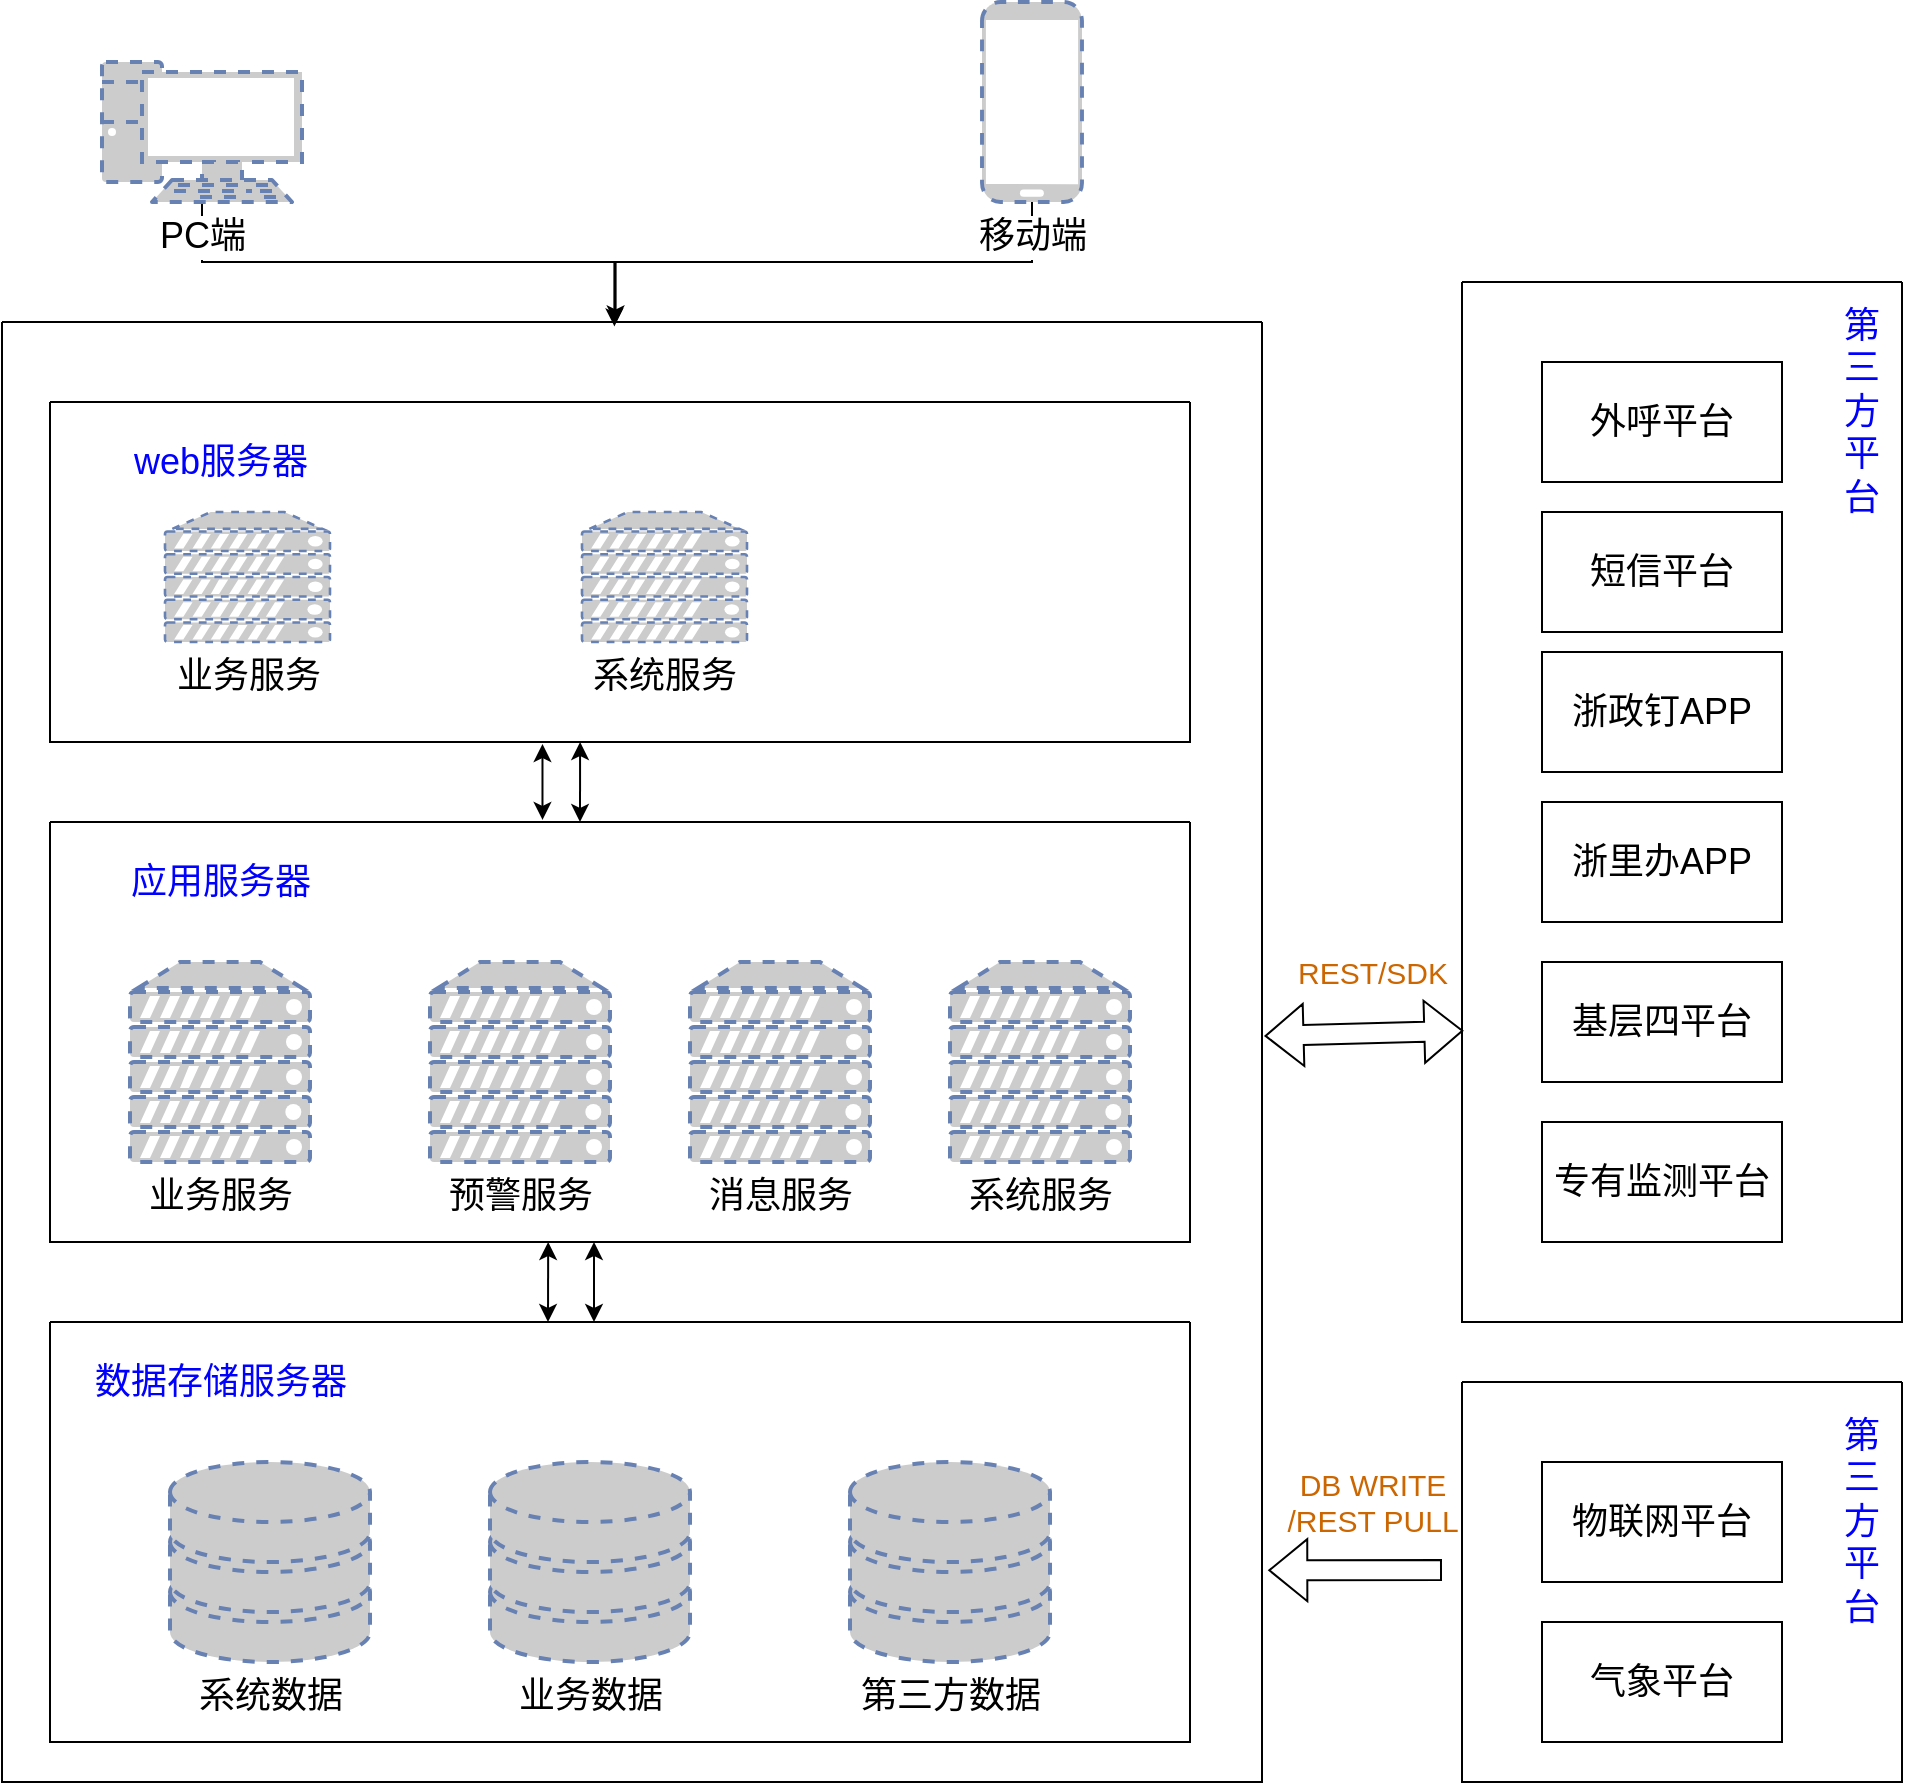 <mxfile version="20.2.3" type="github">
  <diagram id="nbt3TyejnmN0GIqfXfZn" name="Page-1">
    <mxGraphModel dx="2858" dy="1134" grid="1" gridSize="10" guides="1" tooltips="1" connect="1" arrows="1" fold="1" page="1" pageScale="1" pageWidth="827" pageHeight="1169" math="0" shadow="0">
      <root>
        <mxCell id="0" />
        <mxCell id="1" parent="0" />
        <mxCell id="oNlbJa3u0MXDVnOYEHn1-16" value="" style="swimlane;startSize=0;labelBackgroundColor=default;fontSize=22;fontColor=default;strokeColor=default;fillColor=default;" parent="1" vertex="1">
          <mxGeometry x="550" y="240" width="220" height="520" as="geometry" />
        </mxCell>
        <mxCell id="oNlbJa3u0MXDVnOYEHn1-18" value="外呼平台" style="rounded=0;whiteSpace=wrap;html=1;labelBackgroundColor=default;fontSize=18;fontColor=default;strokeColor=default;fillColor=default;" parent="oNlbJa3u0MXDVnOYEHn1-16" vertex="1">
          <mxGeometry x="40" y="40" width="120" height="60" as="geometry" />
        </mxCell>
        <mxCell id="oNlbJa3u0MXDVnOYEHn1-20" value="短信平台" style="rounded=0;whiteSpace=wrap;html=1;labelBackgroundColor=default;fontSize=18;fontColor=default;strokeColor=default;fillColor=default;" parent="oNlbJa3u0MXDVnOYEHn1-16" vertex="1">
          <mxGeometry x="40" y="115" width="120" height="60" as="geometry" />
        </mxCell>
        <mxCell id="oNlbJa3u0MXDVnOYEHn1-21" value="浙政钉APP" style="rounded=0;whiteSpace=wrap;html=1;labelBackgroundColor=default;fontSize=18;fontColor=default;strokeColor=default;fillColor=default;" parent="oNlbJa3u0MXDVnOYEHn1-16" vertex="1">
          <mxGeometry x="40" y="185" width="120" height="60" as="geometry" />
        </mxCell>
        <mxCell id="oNlbJa3u0MXDVnOYEHn1-22" value="浙里办APP" style="rounded=0;whiteSpace=wrap;html=1;labelBackgroundColor=default;fontSize=18;fontColor=default;strokeColor=default;fillColor=default;" parent="oNlbJa3u0MXDVnOYEHn1-16" vertex="1">
          <mxGeometry x="40" y="260" width="120" height="60" as="geometry" />
        </mxCell>
        <mxCell id="oNlbJa3u0MXDVnOYEHn1-35" value="第三方平台" style="rounded=0;whiteSpace=wrap;html=1;labelBackgroundColor=default;fontSize=18;fontColor=#0000FF;strokeColor=none;fillColor=none;dashed=1;strokeWidth=0;" parent="oNlbJa3u0MXDVnOYEHn1-16" vertex="1">
          <mxGeometry x="190" width="20" height="130" as="geometry" />
        </mxCell>
        <mxCell id="DKqGRkbeiH2ECVznBnrI-1" value="基层四平台" style="rounded=0;whiteSpace=wrap;html=1;labelBackgroundColor=default;fontSize=18;fontColor=default;strokeColor=default;fillColor=default;" vertex="1" parent="oNlbJa3u0MXDVnOYEHn1-16">
          <mxGeometry x="40" y="340" width="120" height="60" as="geometry" />
        </mxCell>
        <mxCell id="DKqGRkbeiH2ECVznBnrI-2" value="专有监测平台" style="rounded=0;whiteSpace=wrap;html=1;labelBackgroundColor=default;fontSize=18;fontColor=default;strokeColor=default;fillColor=default;" vertex="1" parent="oNlbJa3u0MXDVnOYEHn1-16">
          <mxGeometry x="40" y="420" width="120" height="60" as="geometry" />
        </mxCell>
        <mxCell id="oNlbJa3u0MXDVnOYEHn1-23" value="" style="swimlane;startSize=0;labelBackgroundColor=default;fontSize=18;fontColor=default;strokeColor=default;fillColor=default;" parent="1" vertex="1">
          <mxGeometry x="-180" y="260" width="630" height="730" as="geometry" />
        </mxCell>
        <mxCell id="oNlbJa3u0MXDVnOYEHn1-52" value="" style="swimlane;startSize=0;labelBackgroundColor=default;fontSize=18;fontColor=default;strokeColor=default;fillColor=default;" parent="oNlbJa3u0MXDVnOYEHn1-23" vertex="1">
          <mxGeometry x="24" y="500" width="570" height="210" as="geometry" />
        </mxCell>
        <mxCell id="oNlbJa3u0MXDVnOYEHn1-53" value="&lt;font color=&quot;#000000&quot;&gt;第三方数据&lt;/font&gt;" style="fontColor=#0066CC;verticalAlign=top;verticalLabelPosition=bottom;labelPosition=center;align=center;html=1;outlineConnect=0;fillColor=#CCCCCC;strokeColor=#6881B3;gradientColor=none;gradientDirection=north;strokeWidth=2;shape=mxgraph.networks.storage;dashed=1;labelBackgroundColor=default;fontSize=18;" parent="oNlbJa3u0MXDVnOYEHn1-52" vertex="1">
          <mxGeometry x="400" y="70" width="100" height="100" as="geometry" />
        </mxCell>
        <mxCell id="oNlbJa3u0MXDVnOYEHn1-54" value="&lt;font color=&quot;#000000&quot;&gt;业务数据&lt;/font&gt;" style="fontColor=#0066CC;verticalAlign=top;verticalLabelPosition=bottom;labelPosition=center;align=center;html=1;outlineConnect=0;fillColor=#CCCCCC;strokeColor=#6881B3;gradientColor=none;gradientDirection=north;strokeWidth=2;shape=mxgraph.networks.storage;dashed=1;labelBackgroundColor=default;fontSize=18;" parent="oNlbJa3u0MXDVnOYEHn1-52" vertex="1">
          <mxGeometry x="220" y="70" width="100" height="100" as="geometry" />
        </mxCell>
        <mxCell id="oNlbJa3u0MXDVnOYEHn1-55" value="&lt;font style=&quot;font-size: 18px&quot;&gt;数据存储服务器&lt;/font&gt;" style="text;html=1;align=center;verticalAlign=middle;resizable=0;points=[];autosize=1;strokeColor=none;fillColor=none;fontSize=18;fontColor=#0000FF;" parent="oNlbJa3u0MXDVnOYEHn1-52" vertex="1">
          <mxGeometry x="15" y="15" width="140" height="30" as="geometry" />
        </mxCell>
        <mxCell id="oNlbJa3u0MXDVnOYEHn1-56" value="&lt;font color=&quot;#000000&quot;&gt;系统数据&lt;/font&gt;" style="fontColor=#0066CC;verticalAlign=top;verticalLabelPosition=bottom;labelPosition=center;align=center;html=1;outlineConnect=0;fillColor=#CCCCCC;strokeColor=#6881B3;gradientColor=none;gradientDirection=north;strokeWidth=2;shape=mxgraph.networks.storage;dashed=1;labelBackgroundColor=default;fontSize=18;" parent="oNlbJa3u0MXDVnOYEHn1-52" vertex="1">
          <mxGeometry x="60" y="70" width="100" height="100" as="geometry" />
        </mxCell>
        <mxCell id="oNlbJa3u0MXDVnOYEHn1-57" value="" style="swimlane;startSize=0;labelBackgroundColor=default;fontSize=18;fontColor=default;strokeColor=default;fillColor=default;" parent="oNlbJa3u0MXDVnOYEHn1-23" vertex="1">
          <mxGeometry x="24" y="250" width="570" height="210" as="geometry" />
        </mxCell>
        <mxCell id="oNlbJa3u0MXDVnOYEHn1-60" value="&lt;font style=&quot;font-size: 18px&quot;&gt;应用服务器&lt;/font&gt;" style="text;html=1;align=center;verticalAlign=middle;resizable=0;points=[];autosize=1;strokeColor=none;fillColor=none;fontSize=18;fontColor=#0000FF;" parent="oNlbJa3u0MXDVnOYEHn1-57" vertex="1">
          <mxGeometry x="30" y="15" width="110" height="30" as="geometry" />
        </mxCell>
        <mxCell id="oNlbJa3u0MXDVnOYEHn1-62" value="业务服务" style="fontColor=#000000;verticalAlign=top;verticalLabelPosition=bottom;labelPosition=center;align=center;html=1;outlineConnect=0;fillColor=#CCCCCC;strokeColor=#6881B3;gradientColor=none;gradientDirection=north;strokeWidth=2;shape=mxgraph.networks.server;dashed=1;labelBackgroundColor=default;fontSize=18;" parent="oNlbJa3u0MXDVnOYEHn1-57" vertex="1">
          <mxGeometry x="40" y="70" width="90" height="100" as="geometry" />
        </mxCell>
        <mxCell id="oNlbJa3u0MXDVnOYEHn1-63" value="预警服务" style="fontColor=#000000;verticalAlign=top;verticalLabelPosition=bottom;labelPosition=center;align=center;html=1;outlineConnect=0;fillColor=#CCCCCC;strokeColor=#6881B3;gradientColor=none;gradientDirection=north;strokeWidth=2;shape=mxgraph.networks.server;dashed=1;labelBackgroundColor=default;fontSize=18;" parent="oNlbJa3u0MXDVnOYEHn1-57" vertex="1">
          <mxGeometry x="190" y="70" width="90" height="100" as="geometry" />
        </mxCell>
        <mxCell id="oNlbJa3u0MXDVnOYEHn1-64" value="消息服务" style="fontColor=#000000;verticalAlign=top;verticalLabelPosition=bottom;labelPosition=center;align=center;html=1;outlineConnect=0;fillColor=#CCCCCC;strokeColor=#6881B3;gradientColor=none;gradientDirection=north;strokeWidth=2;shape=mxgraph.networks.server;dashed=1;labelBackgroundColor=default;fontSize=18;" parent="oNlbJa3u0MXDVnOYEHn1-57" vertex="1">
          <mxGeometry x="320" y="70" width="90" height="100" as="geometry" />
        </mxCell>
        <mxCell id="oNlbJa3u0MXDVnOYEHn1-65" value="系统服务" style="fontColor=#000000;verticalAlign=top;verticalLabelPosition=bottom;labelPosition=center;align=center;html=1;outlineConnect=0;fillColor=#CCCCCC;strokeColor=#6881B3;gradientColor=none;gradientDirection=north;strokeWidth=2;shape=mxgraph.networks.server;dashed=1;labelBackgroundColor=default;fontSize=18;" parent="oNlbJa3u0MXDVnOYEHn1-57" vertex="1">
          <mxGeometry x="450" y="70" width="90" height="100" as="geometry" />
        </mxCell>
        <mxCell id="oNlbJa3u0MXDVnOYEHn1-72" value="" style="endArrow=classic;startArrow=classic;html=1;rounded=0;labelBackgroundColor=default;fontSize=18;fontColor=default;strokeColor=default;entryX=0.437;entryY=1;entryDx=0;entryDy=0;entryPerimeter=0;fillColor=default;" parent="oNlbJa3u0MXDVnOYEHn1-23" target="oNlbJa3u0MXDVnOYEHn1-57" edge="1">
          <mxGeometry width="50" height="50" relative="1" as="geometry">
            <mxPoint x="273" y="500" as="sourcePoint" />
            <mxPoint x="273.09" y="522.07" as="targetPoint" />
            <Array as="points" />
          </mxGeometry>
        </mxCell>
        <mxCell id="oNlbJa3u0MXDVnOYEHn1-74" value="" style="endArrow=classic;startArrow=classic;html=1;rounded=0;labelBackgroundColor=default;fontSize=18;fontColor=default;strokeColor=default;fillColor=default;" parent="oNlbJa3u0MXDVnOYEHn1-23" edge="1">
          <mxGeometry width="50" height="50" relative="1" as="geometry">
            <mxPoint x="296" y="500" as="sourcePoint" />
            <mxPoint x="296" y="460" as="targetPoint" />
            <Array as="points" />
          </mxGeometry>
        </mxCell>
        <mxCell id="oNlbJa3u0MXDVnOYEHn1-85" value="" style="swimlane;startSize=0;labelBackgroundColor=default;fontSize=18;fontColor=default;strokeColor=default;fillColor=default;" parent="oNlbJa3u0MXDVnOYEHn1-23" vertex="1">
          <mxGeometry x="24" y="40" width="570" height="170" as="geometry" />
        </mxCell>
        <mxCell id="oNlbJa3u0MXDVnOYEHn1-86" value="&lt;font style=&quot;font-size: 18px&quot;&gt;web服务器&lt;/font&gt;" style="text;html=1;align=center;verticalAlign=middle;resizable=0;points=[];autosize=1;strokeColor=none;fillColor=none;fontSize=18;fontColor=#0000FF;" parent="oNlbJa3u0MXDVnOYEHn1-85" vertex="1">
          <mxGeometry x="35" y="15" width="100" height="30" as="geometry" />
        </mxCell>
        <mxCell id="oNlbJa3u0MXDVnOYEHn1-90" value="业务服务" style="fontColor=#000000;verticalAlign=top;verticalLabelPosition=bottom;labelPosition=center;align=center;html=1;outlineConnect=0;fillColor=#CCCCCC;strokeColor=#6881B3;gradientColor=none;gradientDirection=north;strokeWidth=2;shape=mxgraph.networks.server;dashed=1;labelBackgroundColor=default;fontSize=18;" parent="oNlbJa3u0MXDVnOYEHn1-85" vertex="1">
          <mxGeometry x="57.5" y="55" width="82.5" height="65" as="geometry" />
        </mxCell>
        <mxCell id="oNlbJa3u0MXDVnOYEHn1-91" value="系统服务" style="fontColor=#000000;verticalAlign=top;verticalLabelPosition=bottom;labelPosition=center;align=center;html=1;outlineConnect=0;fillColor=#CCCCCC;strokeColor=#6881B3;gradientColor=none;gradientDirection=north;strokeWidth=2;shape=mxgraph.networks.server;dashed=1;labelBackgroundColor=default;fontSize=18;" parent="oNlbJa3u0MXDVnOYEHn1-85" vertex="1">
          <mxGeometry x="266" y="55" width="82.5" height="65" as="geometry" />
        </mxCell>
        <mxCell id="oNlbJa3u0MXDVnOYEHn1-95" value="" style="endArrow=classic;startArrow=classic;html=1;rounded=0;labelBackgroundColor=default;fontSize=18;fontColor=default;strokeColor=default;fillColor=default;exitX=0.432;exitY=-0.005;exitDx=0;exitDy=0;exitPerimeter=0;entryX=0.432;entryY=1.006;entryDx=0;entryDy=0;entryPerimeter=0;" parent="oNlbJa3u0MXDVnOYEHn1-23" source="oNlbJa3u0MXDVnOYEHn1-57" target="oNlbJa3u0MXDVnOYEHn1-85" edge="1">
          <mxGeometry width="50" height="50" relative="1" as="geometry">
            <mxPoint x="570" y="280" as="sourcePoint" />
            <mxPoint x="270" y="270" as="targetPoint" />
          </mxGeometry>
        </mxCell>
        <mxCell id="oNlbJa3u0MXDVnOYEHn1-96" value="" style="endArrow=classic;startArrow=classic;html=1;rounded=0;labelBackgroundColor=default;fontSize=18;fontColor=default;strokeColor=default;fillColor=default;entryX=0.465;entryY=1;entryDx=0;entryDy=0;entryPerimeter=0;" parent="oNlbJa3u0MXDVnOYEHn1-23" target="oNlbJa3u0MXDVnOYEHn1-85" edge="1">
          <mxGeometry width="50" height="50" relative="1" as="geometry">
            <mxPoint x="289" y="250" as="sourcePoint" />
            <mxPoint x="280.81" y="282.04" as="targetPoint" />
          </mxGeometry>
        </mxCell>
        <mxCell id="oNlbJa3u0MXDVnOYEHn1-24" value="" style="shape=flexArrow;endArrow=classic;startArrow=classic;html=1;rounded=0;fontSize=18;fontColor=default;strokeColor=default;labelBackgroundColor=default;exitX=1.002;exitY=0.489;exitDx=0;exitDy=0;entryX=0.003;entryY=0.72;entryDx=0;entryDy=0;entryPerimeter=0;exitPerimeter=0;" parent="1" source="oNlbJa3u0MXDVnOYEHn1-23" target="oNlbJa3u0MXDVnOYEHn1-16" edge="1">
          <mxGeometry width="100" height="100" relative="1" as="geometry">
            <mxPoint x="440" y="500" as="sourcePoint" />
            <mxPoint x="550" y="504" as="targetPoint" />
          </mxGeometry>
        </mxCell>
        <mxCell id="oNlbJa3u0MXDVnOYEHn1-25" value="REST/SDK" style="text;html=1;align=center;verticalAlign=middle;resizable=0;points=[];autosize=1;strokeColor=none;fillColor=none;fontSize=15;fontColor=#CC6600;" parent="1" vertex="1">
          <mxGeometry x="460" y="575" width="90" height="20" as="geometry" />
        </mxCell>
        <mxCell id="oNlbJa3u0MXDVnOYEHn1-36" value="" style="swimlane;startSize=0;labelBackgroundColor=default;fontSize=22;fontColor=default;strokeColor=default;fillColor=default;" parent="1" vertex="1">
          <mxGeometry x="550" y="790" width="220" height="200" as="geometry" />
        </mxCell>
        <mxCell id="oNlbJa3u0MXDVnOYEHn1-37" value="物联网平台" style="rounded=0;whiteSpace=wrap;html=1;labelBackgroundColor=default;fontSize=18;fontColor=default;strokeColor=default;fillColor=default;" parent="oNlbJa3u0MXDVnOYEHn1-36" vertex="1">
          <mxGeometry x="40" y="40" width="120" height="60" as="geometry" />
        </mxCell>
        <mxCell id="oNlbJa3u0MXDVnOYEHn1-41" value="第三方平台" style="rounded=0;whiteSpace=wrap;html=1;labelBackgroundColor=default;fontSize=18;fontColor=#0000FF;strokeColor=none;fillColor=none;dashed=1;strokeWidth=0;" parent="oNlbJa3u0MXDVnOYEHn1-36" vertex="1">
          <mxGeometry x="190" y="5" width="20" height="130" as="geometry" />
        </mxCell>
        <mxCell id="oNlbJa3u0MXDVnOYEHn1-42" value="气象平台" style="rounded=0;whiteSpace=wrap;html=1;labelBackgroundColor=default;fontSize=18;fontColor=default;strokeColor=default;fillColor=default;" parent="oNlbJa3u0MXDVnOYEHn1-36" vertex="1">
          <mxGeometry x="40" y="120" width="120" height="60" as="geometry" />
        </mxCell>
        <mxCell id="oNlbJa3u0MXDVnOYEHn1-99" value="" style="edgeStyle=orthogonalEdgeStyle;rounded=0;orthogonalLoop=1;jettySize=auto;html=1;labelBackgroundColor=default;fontSize=18;fontColor=default;strokeColor=default;fillColor=default;entryX=0.487;entryY=0.001;entryDx=0;entryDy=0;entryPerimeter=0;" parent="1" source="oNlbJa3u0MXDVnOYEHn1-66" target="oNlbJa3u0MXDVnOYEHn1-23" edge="1">
          <mxGeometry relative="1" as="geometry" />
        </mxCell>
        <mxCell id="oNlbJa3u0MXDVnOYEHn1-66" value="PC端" style="fontColor=#000000;verticalAlign=top;verticalLabelPosition=bottom;labelPosition=center;align=center;html=1;outlineConnect=0;fillColor=#CCCCCC;strokeColor=#6881B3;gradientColor=none;gradientDirection=north;strokeWidth=2;shape=mxgraph.networks.pc;dashed=1;labelBackgroundColor=default;fontSize=18;" parent="1" vertex="1">
          <mxGeometry x="-130" y="130" width="100" height="70" as="geometry" />
        </mxCell>
        <mxCell id="oNlbJa3u0MXDVnOYEHn1-101" value="" style="edgeStyle=orthogonalEdgeStyle;rounded=0;orthogonalLoop=1;jettySize=auto;html=1;labelBackgroundColor=default;fontSize=18;fontColor=default;strokeColor=default;fillColor=default;entryX=0.486;entryY=0.003;entryDx=0;entryDy=0;entryPerimeter=0;" parent="1" source="oNlbJa3u0MXDVnOYEHn1-67" target="oNlbJa3u0MXDVnOYEHn1-23" edge="1">
          <mxGeometry relative="1" as="geometry" />
        </mxCell>
        <mxCell id="oNlbJa3u0MXDVnOYEHn1-67" value="移动端" style="fontColor=#000000;verticalAlign=top;verticalLabelPosition=bottom;labelPosition=center;align=center;html=1;outlineConnect=0;fillColor=#CCCCCC;strokeColor=#6881B3;gradientColor=none;gradientDirection=north;strokeWidth=2;shape=mxgraph.networks.mobile;dashed=1;labelBackgroundColor=default;fontSize=18;" parent="1" vertex="1">
          <mxGeometry x="310" y="100" width="50" height="100" as="geometry" />
        </mxCell>
        <mxCell id="oNlbJa3u0MXDVnOYEHn1-68" value="" style="shape=flexArrow;endArrow=classic;html=1;rounded=0;labelBackgroundColor=default;fontSize=18;fontColor=default;strokeColor=default;entryX=1.005;entryY=0.855;entryDx=0;entryDy=0;entryPerimeter=0;" parent="1" target="oNlbJa3u0MXDVnOYEHn1-23" edge="1">
          <mxGeometry width="50" height="50" relative="1" as="geometry">
            <mxPoint x="540" y="884" as="sourcePoint" />
            <mxPoint x="460" y="885" as="targetPoint" />
          </mxGeometry>
        </mxCell>
        <mxCell id="oNlbJa3u0MXDVnOYEHn1-69" value="DB WRITE&lt;br&gt;/REST PULL" style="text;html=1;align=center;verticalAlign=middle;resizable=0;points=[];autosize=1;strokeColor=none;fillColor=none;fontSize=15;fontColor=#CC6600;" parent="1" vertex="1">
          <mxGeometry x="450" y="825" width="110" height="50" as="geometry" />
        </mxCell>
      </root>
    </mxGraphModel>
  </diagram>
</mxfile>
